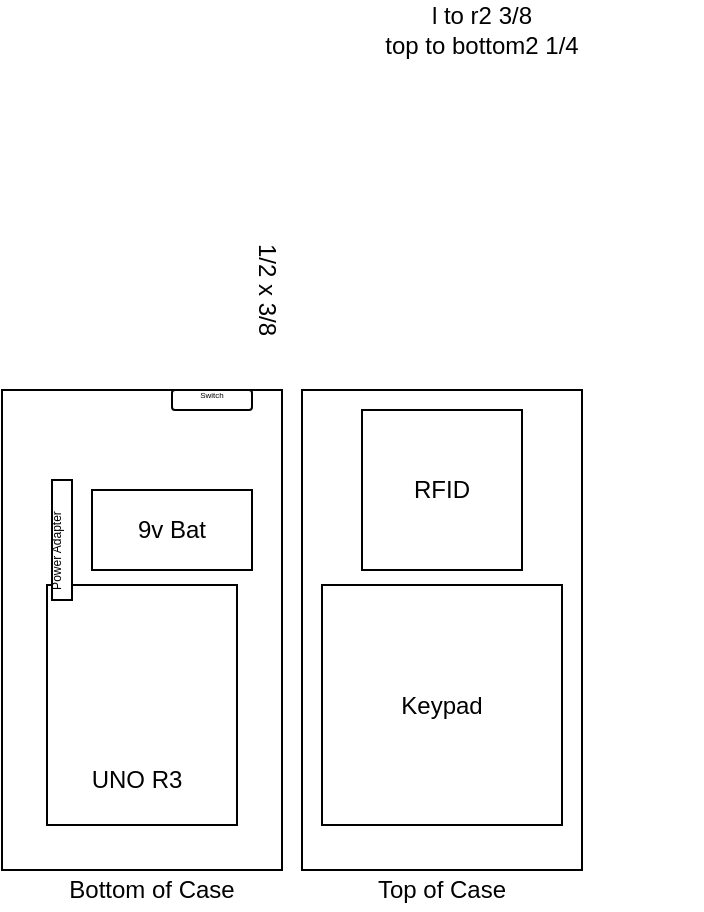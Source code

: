 <mxfile version="14.4.3" type="device"><diagram id="Bl6IutNY3j_M7TL5WAsu" name="Page-1"><mxGraphModel dx="537" dy="621" grid="1" gridSize="10" guides="1" tooltips="1" connect="1" arrows="1" fold="1" page="1" pageScale="1" pageWidth="850" pageHeight="1100" math="0" shadow="0"><root><mxCell id="0"/><mxCell id="1" parent="0"/><mxCell id="ptn73e_QVbR8ByAP8Hin-1" value="" style="rounded=0;whiteSpace=wrap;html=1;" vertex="1" parent="1"><mxGeometry x="300" y="280" width="140" height="240" as="geometry"/></mxCell><mxCell id="ptn73e_QVbR8ByAP8Hin-2" value="" style="rounded=0;whiteSpace=wrap;html=1;rotation=90;" vertex="1" parent="1"><mxGeometry x="310" y="390" width="120" height="95" as="geometry"/></mxCell><mxCell id="ptn73e_QVbR8ByAP8Hin-3" value="" style="rounded=0;whiteSpace=wrap;html=1;rotation=90;" vertex="1" parent="1"><mxGeometry x="300" y="350" width="60" height="10" as="geometry"/></mxCell><mxCell id="ptn73e_QVbR8ByAP8Hin-4" value="" style="rounded=0;whiteSpace=wrap;html=1;" vertex="1" parent="1"><mxGeometry x="345" y="330" width="80" height="40" as="geometry"/></mxCell><mxCell id="ptn73e_QVbR8ByAP8Hin-5" value="9v Bat" style="text;html=1;strokeColor=none;fillColor=none;align=center;verticalAlign=middle;whiteSpace=wrap;rounded=0;" vertex="1" parent="1"><mxGeometry x="365" y="340" width="40" height="20" as="geometry"/></mxCell><mxCell id="ptn73e_QVbR8ByAP8Hin-6" value="&lt;font style=&quot;font-size: 6px&quot;&gt;Power Adapter&lt;/font&gt;" style="text;html=1;strokeColor=none;fillColor=none;align=center;verticalAlign=middle;whiteSpace=wrap;rounded=0;rotation=-90;" vertex="1" parent="1"><mxGeometry x="300" y="360" width="50" as="geometry"/></mxCell><mxCell id="ptn73e_QVbR8ByAP8Hin-7" value="UNO R3" style="text;html=1;strokeColor=none;fillColor=none;align=center;verticalAlign=middle;whiteSpace=wrap;rounded=0;" vertex="1" parent="1"><mxGeometry x="340" y="465" width="55" height="20" as="geometry"/></mxCell><mxCell id="ptn73e_QVbR8ByAP8Hin-8" value="" style="rounded=1;whiteSpace=wrap;html=1;" vertex="1" parent="1"><mxGeometry x="385" y="280" width="40" height="10" as="geometry"/></mxCell><mxCell id="ptn73e_QVbR8ByAP8Hin-9" value="&lt;font style=&quot;font-size: 4px&quot;&gt;Switch&lt;/font&gt;" style="text;html=1;strokeColor=none;fillColor=none;align=center;verticalAlign=middle;whiteSpace=wrap;rounded=0;" vertex="1" parent="1"><mxGeometry x="395" y="280" width="20" as="geometry"/></mxCell><mxCell id="ptn73e_QVbR8ByAP8Hin-10" value="Bottom of Case" style="text;html=1;strokeColor=none;fillColor=none;align=center;verticalAlign=middle;whiteSpace=wrap;rounded=0;" vertex="1" parent="1"><mxGeometry x="325" y="520" width="100" height="20" as="geometry"/></mxCell><mxCell id="ptn73e_QVbR8ByAP8Hin-11" value="" style="rounded=0;whiteSpace=wrap;html=1;" vertex="1" parent="1"><mxGeometry x="450" y="280" width="140" height="240" as="geometry"/></mxCell><mxCell id="ptn73e_QVbR8ByAP8Hin-12" value="Top of Case" style="text;html=1;strokeColor=none;fillColor=none;align=center;verticalAlign=middle;whiteSpace=wrap;rounded=0;" vertex="1" parent="1"><mxGeometry x="470" y="520" width="100" height="20" as="geometry"/></mxCell><mxCell id="ptn73e_QVbR8ByAP8Hin-13" value="" style="rounded=0;whiteSpace=wrap;html=1;" vertex="1" parent="1"><mxGeometry x="460" y="377.5" width="120" height="120" as="geometry"/></mxCell><mxCell id="ptn73e_QVbR8ByAP8Hin-14" value="Keypad" style="text;html=1;strokeColor=none;fillColor=none;align=center;verticalAlign=middle;whiteSpace=wrap;rounded=0;" vertex="1" parent="1"><mxGeometry x="500" y="427.5" width="40" height="20" as="geometry"/></mxCell><mxCell id="ptn73e_QVbR8ByAP8Hin-15" value="" style="rounded=0;whiteSpace=wrap;html=1;" vertex="1" parent="1"><mxGeometry x="480" y="290" width="80" height="80" as="geometry"/></mxCell><mxCell id="ptn73e_QVbR8ByAP8Hin-16" value="RFID" style="text;html=1;strokeColor=none;fillColor=none;align=center;verticalAlign=middle;whiteSpace=wrap;rounded=0;" vertex="1" parent="1"><mxGeometry x="500" y="320" width="40" height="20" as="geometry"/></mxCell><mxCell id="ptn73e_QVbR8ByAP8Hin-17" value="l to r2 3/8&lt;br&gt;top to bottom2 1/4" style="text;html=1;strokeColor=none;fillColor=none;align=center;verticalAlign=middle;whiteSpace=wrap;rounded=0;" vertex="1" parent="1"><mxGeometry x="430" y="90" width="220" height="20" as="geometry"/></mxCell><mxCell id="ptn73e_QVbR8ByAP8Hin-18" value="1/2 x 3/8" style="text;html=1;strokeColor=none;fillColor=none;align=center;verticalAlign=middle;whiteSpace=wrap;rounded=0;rotation=90;" vertex="1" parent="1"><mxGeometry x="395" y="220" width="75" height="20" as="geometry"/></mxCell></root></mxGraphModel></diagram></mxfile>